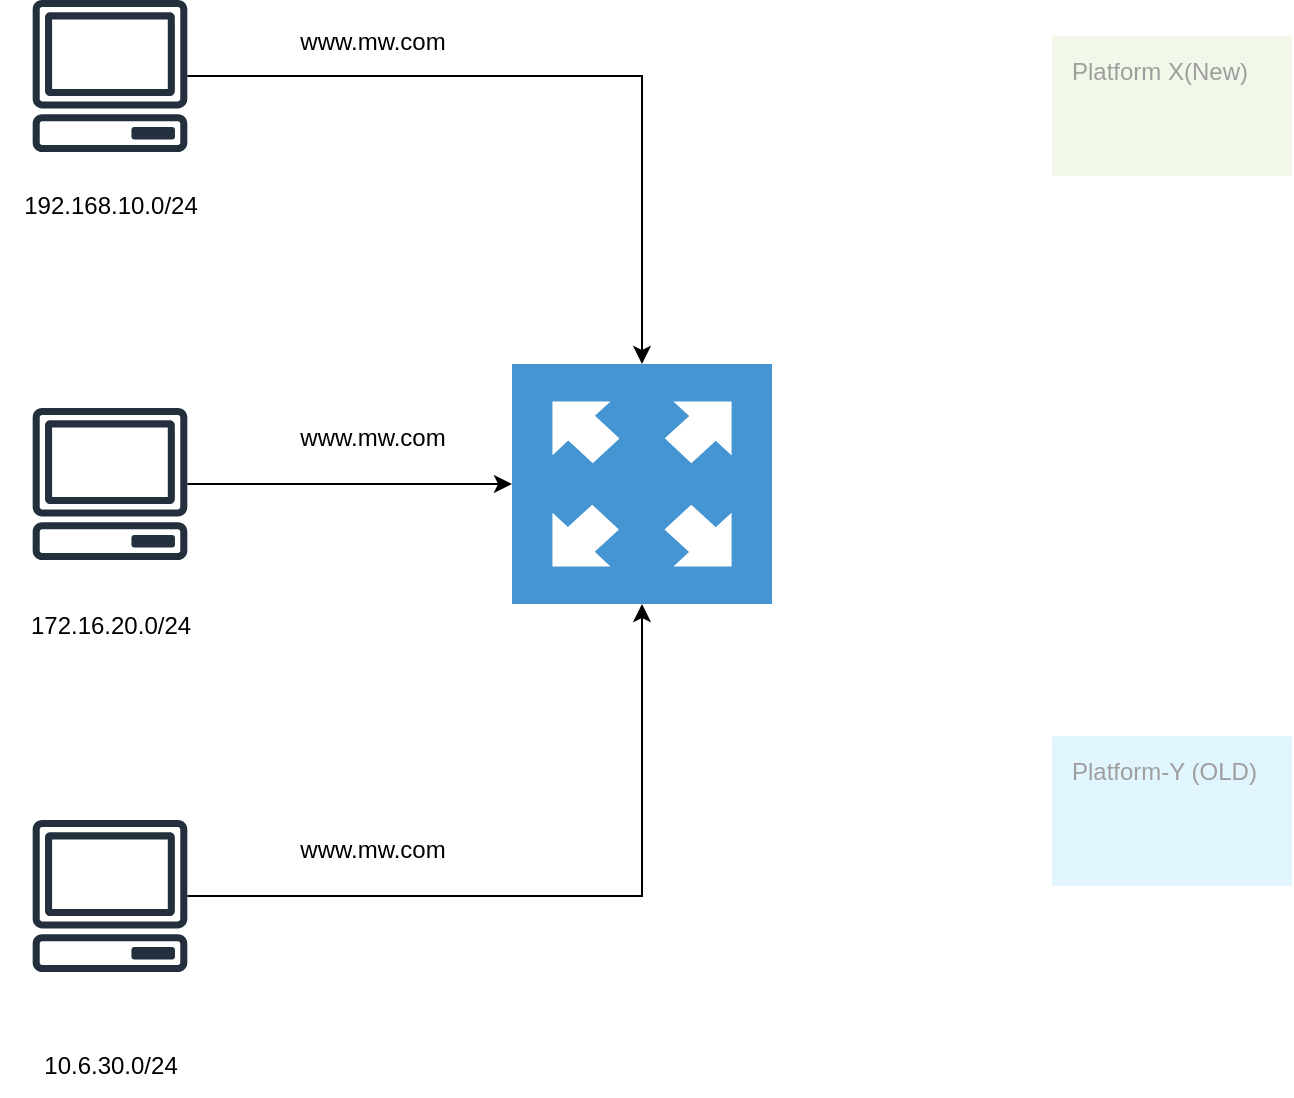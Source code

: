 <mxfile version="21.6.8" type="github">
  <diagram id="6a731a19-8d31-9384-78a2-239565b7b9f0" name="Page-1">
    <mxGraphModel dx="1500" dy="763" grid="1" gridSize="10" guides="1" tooltips="1" connect="1" arrows="1" fold="1" page="1" pageScale="1" pageWidth="827" pageHeight="1169" background="none" math="0" shadow="0">
      <root>
        <mxCell id="0" />
        <mxCell id="1" parent="0" />
        <mxCell id="Q9CDMDr3u7Lls-_SdMtv-2259" value="" style="pointerEvents=1;shadow=0;dashed=0;html=1;strokeColor=none;fillColor=#4495D1;labelPosition=center;verticalLabelPosition=bottom;verticalAlign=top;align=center;outlineConnect=0;shape=mxgraph.veeam.2d.proxy_appliance;" vertex="1" parent="1">
          <mxGeometry x="290" y="234" width="130" height="120" as="geometry" />
        </mxCell>
        <mxCell id="Q9CDMDr3u7Lls-_SdMtv-2260" value="Platform X(New)" style="sketch=0;points=[[0,0,0],[0.25,0,0],[0.5,0,0],[0.75,0,0],[1,0,0],[1,0.25,0],[1,0.5,0],[1,0.75,0],[1,1,0],[0.75,1,0],[0.5,1,0],[0.25,1,0],[0,1,0],[0,0.75,0],[0,0.5,0],[0,0.25,0]];rounded=1;absoluteArcSize=1;arcSize=2;html=1;strokeColor=none;gradientColor=none;shadow=0;dashed=0;fontSize=12;fontColor=#9E9E9E;align=left;verticalAlign=top;spacing=10;spacingTop=-4;whiteSpace=wrap;fillColor=#F1F8E9;" vertex="1" parent="1">
          <mxGeometry x="560" y="70" width="120" height="70" as="geometry" />
        </mxCell>
        <mxCell id="Q9CDMDr3u7Lls-_SdMtv-2261" value="Platform-Y (OLD)" style="sketch=0;points=[[0,0,0],[0.25,0,0],[0.5,0,0],[0.75,0,0],[1,0,0],[1,0.25,0],[1,0.5,0],[1,0.75,0],[1,1,0],[0.75,1,0],[0.5,1,0],[0.25,1,0],[0,1,0],[0,0.75,0],[0,0.5,0],[0,0.25,0]];rounded=1;absoluteArcSize=1;arcSize=2;html=1;strokeColor=none;gradientColor=none;shadow=0;dashed=0;fontSize=12;fontColor=#9E9E9E;align=left;verticalAlign=top;spacing=10;spacingTop=-4;whiteSpace=wrap;fillColor=#E1F5FE;" vertex="1" parent="1">
          <mxGeometry x="560" y="420" width="120" height="75" as="geometry" />
        </mxCell>
        <mxCell id="Q9CDMDr3u7Lls-_SdMtv-2271" value="" style="edgeStyle=orthogonalEdgeStyle;rounded=0;orthogonalLoop=1;jettySize=auto;html=1;" edge="1" parent="1" source="Q9CDMDr3u7Lls-_SdMtv-2262" target="Q9CDMDr3u7Lls-_SdMtv-2259">
          <mxGeometry relative="1" as="geometry">
            <mxPoint x="207" y="90.0" as="targetPoint" />
          </mxGeometry>
        </mxCell>
        <mxCell id="Q9CDMDr3u7Lls-_SdMtv-2262" value="" style="sketch=0;outlineConnect=0;fontColor=#232F3E;gradientColor=none;fillColor=#232F3D;strokeColor=none;dashed=0;verticalLabelPosition=bottom;verticalAlign=top;align=center;html=1;fontSize=12;fontStyle=0;aspect=fixed;pointerEvents=1;shape=mxgraph.aws4.client;" vertex="1" parent="1">
          <mxGeometry x="50" y="52" width="78" height="76" as="geometry" />
        </mxCell>
        <mxCell id="Q9CDMDr3u7Lls-_SdMtv-2273" value="" style="edgeStyle=orthogonalEdgeStyle;rounded=0;orthogonalLoop=1;jettySize=auto;html=1;" edge="1" parent="1" source="Q9CDMDr3u7Lls-_SdMtv-2263" target="Q9CDMDr3u7Lls-_SdMtv-2259">
          <mxGeometry relative="1" as="geometry">
            <mxPoint x="207" y="294" as="targetPoint" />
          </mxGeometry>
        </mxCell>
        <mxCell id="Q9CDMDr3u7Lls-_SdMtv-2263" value="" style="sketch=0;outlineConnect=0;fontColor=#232F3E;gradientColor=none;fillColor=#232F3D;strokeColor=none;dashed=0;verticalLabelPosition=bottom;verticalAlign=top;align=center;html=1;fontSize=12;fontStyle=0;aspect=fixed;pointerEvents=1;shape=mxgraph.aws4.client;" vertex="1" parent="1">
          <mxGeometry x="50" y="256" width="78" height="76" as="geometry" />
        </mxCell>
        <mxCell id="Q9CDMDr3u7Lls-_SdMtv-2275" value="" style="edgeStyle=orthogonalEdgeStyle;rounded=0;orthogonalLoop=1;jettySize=auto;html=1;" edge="1" parent="1" source="Q9CDMDr3u7Lls-_SdMtv-2264" target="Q9CDMDr3u7Lls-_SdMtv-2259">
          <mxGeometry relative="1" as="geometry">
            <mxPoint x="207.0" y="500" as="targetPoint" />
          </mxGeometry>
        </mxCell>
        <mxCell id="Q9CDMDr3u7Lls-_SdMtv-2264" value="" style="sketch=0;outlineConnect=0;fontColor=#232F3E;gradientColor=none;fillColor=#232F3D;strokeColor=none;dashed=0;verticalLabelPosition=bottom;verticalAlign=top;align=center;html=1;fontSize=12;fontStyle=0;aspect=fixed;pointerEvents=1;shape=mxgraph.aws4.client;" vertex="1" parent="1">
          <mxGeometry x="50" y="462" width="78" height="76" as="geometry" />
        </mxCell>
        <mxCell id="Q9CDMDr3u7Lls-_SdMtv-2265" value="192.168.10.0/24" style="text;html=1;align=center;verticalAlign=middle;resizable=0;points=[];autosize=1;strokeColor=none;fillColor=none;" vertex="1" parent="1">
          <mxGeometry x="34" y="140" width="110" height="30" as="geometry" />
        </mxCell>
        <mxCell id="Q9CDMDr3u7Lls-_SdMtv-2266" value="172.16.20.0/24" style="text;html=1;align=center;verticalAlign=middle;resizable=0;points=[];autosize=1;strokeColor=none;fillColor=none;" vertex="1" parent="1">
          <mxGeometry x="39" y="350" width="100" height="30" as="geometry" />
        </mxCell>
        <mxCell id="Q9CDMDr3u7Lls-_SdMtv-2267" value="10.6.30.0/24" style="text;html=1;align=center;verticalAlign=middle;resizable=0;points=[];autosize=1;strokeColor=none;fillColor=none;" vertex="1" parent="1">
          <mxGeometry x="44" y="570" width="90" height="30" as="geometry" />
        </mxCell>
        <mxCell id="Q9CDMDr3u7Lls-_SdMtv-2278" value="www.mw.com" style="text;html=1;align=center;verticalAlign=middle;resizable=0;points=[];autosize=1;strokeColor=none;fillColor=none;" vertex="1" parent="1">
          <mxGeometry x="170" y="58" width="100" height="30" as="geometry" />
        </mxCell>
        <mxCell id="Q9CDMDr3u7Lls-_SdMtv-2279" value="www.mw.com" style="text;html=1;align=center;verticalAlign=middle;resizable=0;points=[];autosize=1;strokeColor=none;fillColor=none;" vertex="1" parent="1">
          <mxGeometry x="170" y="256" width="100" height="30" as="geometry" />
        </mxCell>
        <mxCell id="Q9CDMDr3u7Lls-_SdMtv-2280" value="www.mw.com" style="text;html=1;align=center;verticalAlign=middle;resizable=0;points=[];autosize=1;strokeColor=none;fillColor=none;" vertex="1" parent="1">
          <mxGeometry x="170" y="462" width="100" height="30" as="geometry" />
        </mxCell>
      </root>
    </mxGraphModel>
  </diagram>
</mxfile>
